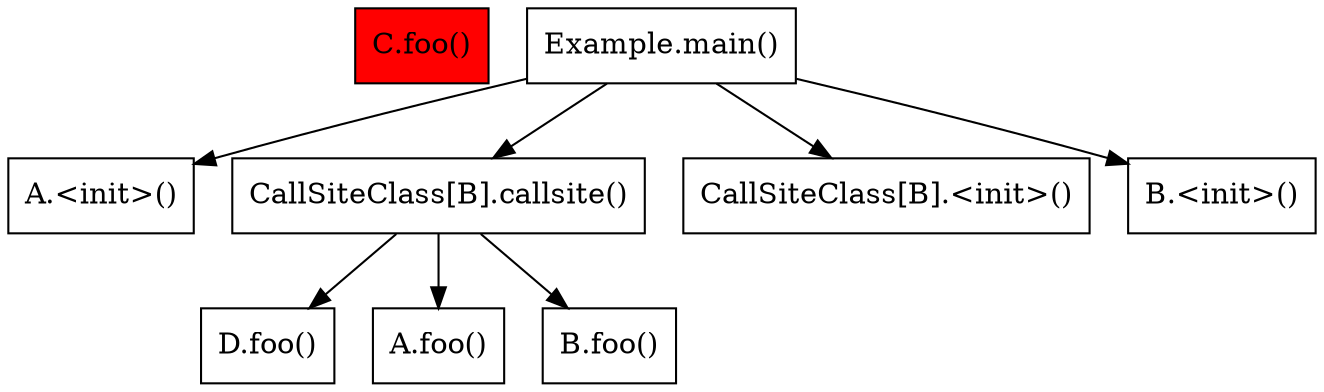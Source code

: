 digraph CallGraph {
  node [shape=box];
  "C.foo()" [style=filled, fillcolor=red];
  "D.foo()" [style=filled, fillcolor=white];
  "A.foo()" [style=filled, fillcolor=white];
  "A.<init>()" [style=filled, fillcolor=white];
  "B.foo()" [style=filled, fillcolor=white];
  "Example.main()" [style=filled, fillcolor=white];
  "CallSiteClass[B].callsite()" [style=filled, fillcolor=white];
  "CallSiteClass[B].<init>()" [style=filled, fillcolor=white];
  "B.<init>()" [style=filled, fillcolor=white];
  "Example.main()" -> "CallSiteClass[B].<init>()";
  "Example.main()" -> "B.<init>()";
  "Example.main()" -> "A.<init>()";
  "CallSiteClass[B].callsite()" -> "D.foo()";
  "CallSiteClass[B].callsite()" -> "B.foo()";
  "Example.main()" -> "CallSiteClass[B].callsite()";
  "CallSiteClass[B].callsite()" -> "A.foo()";
}
